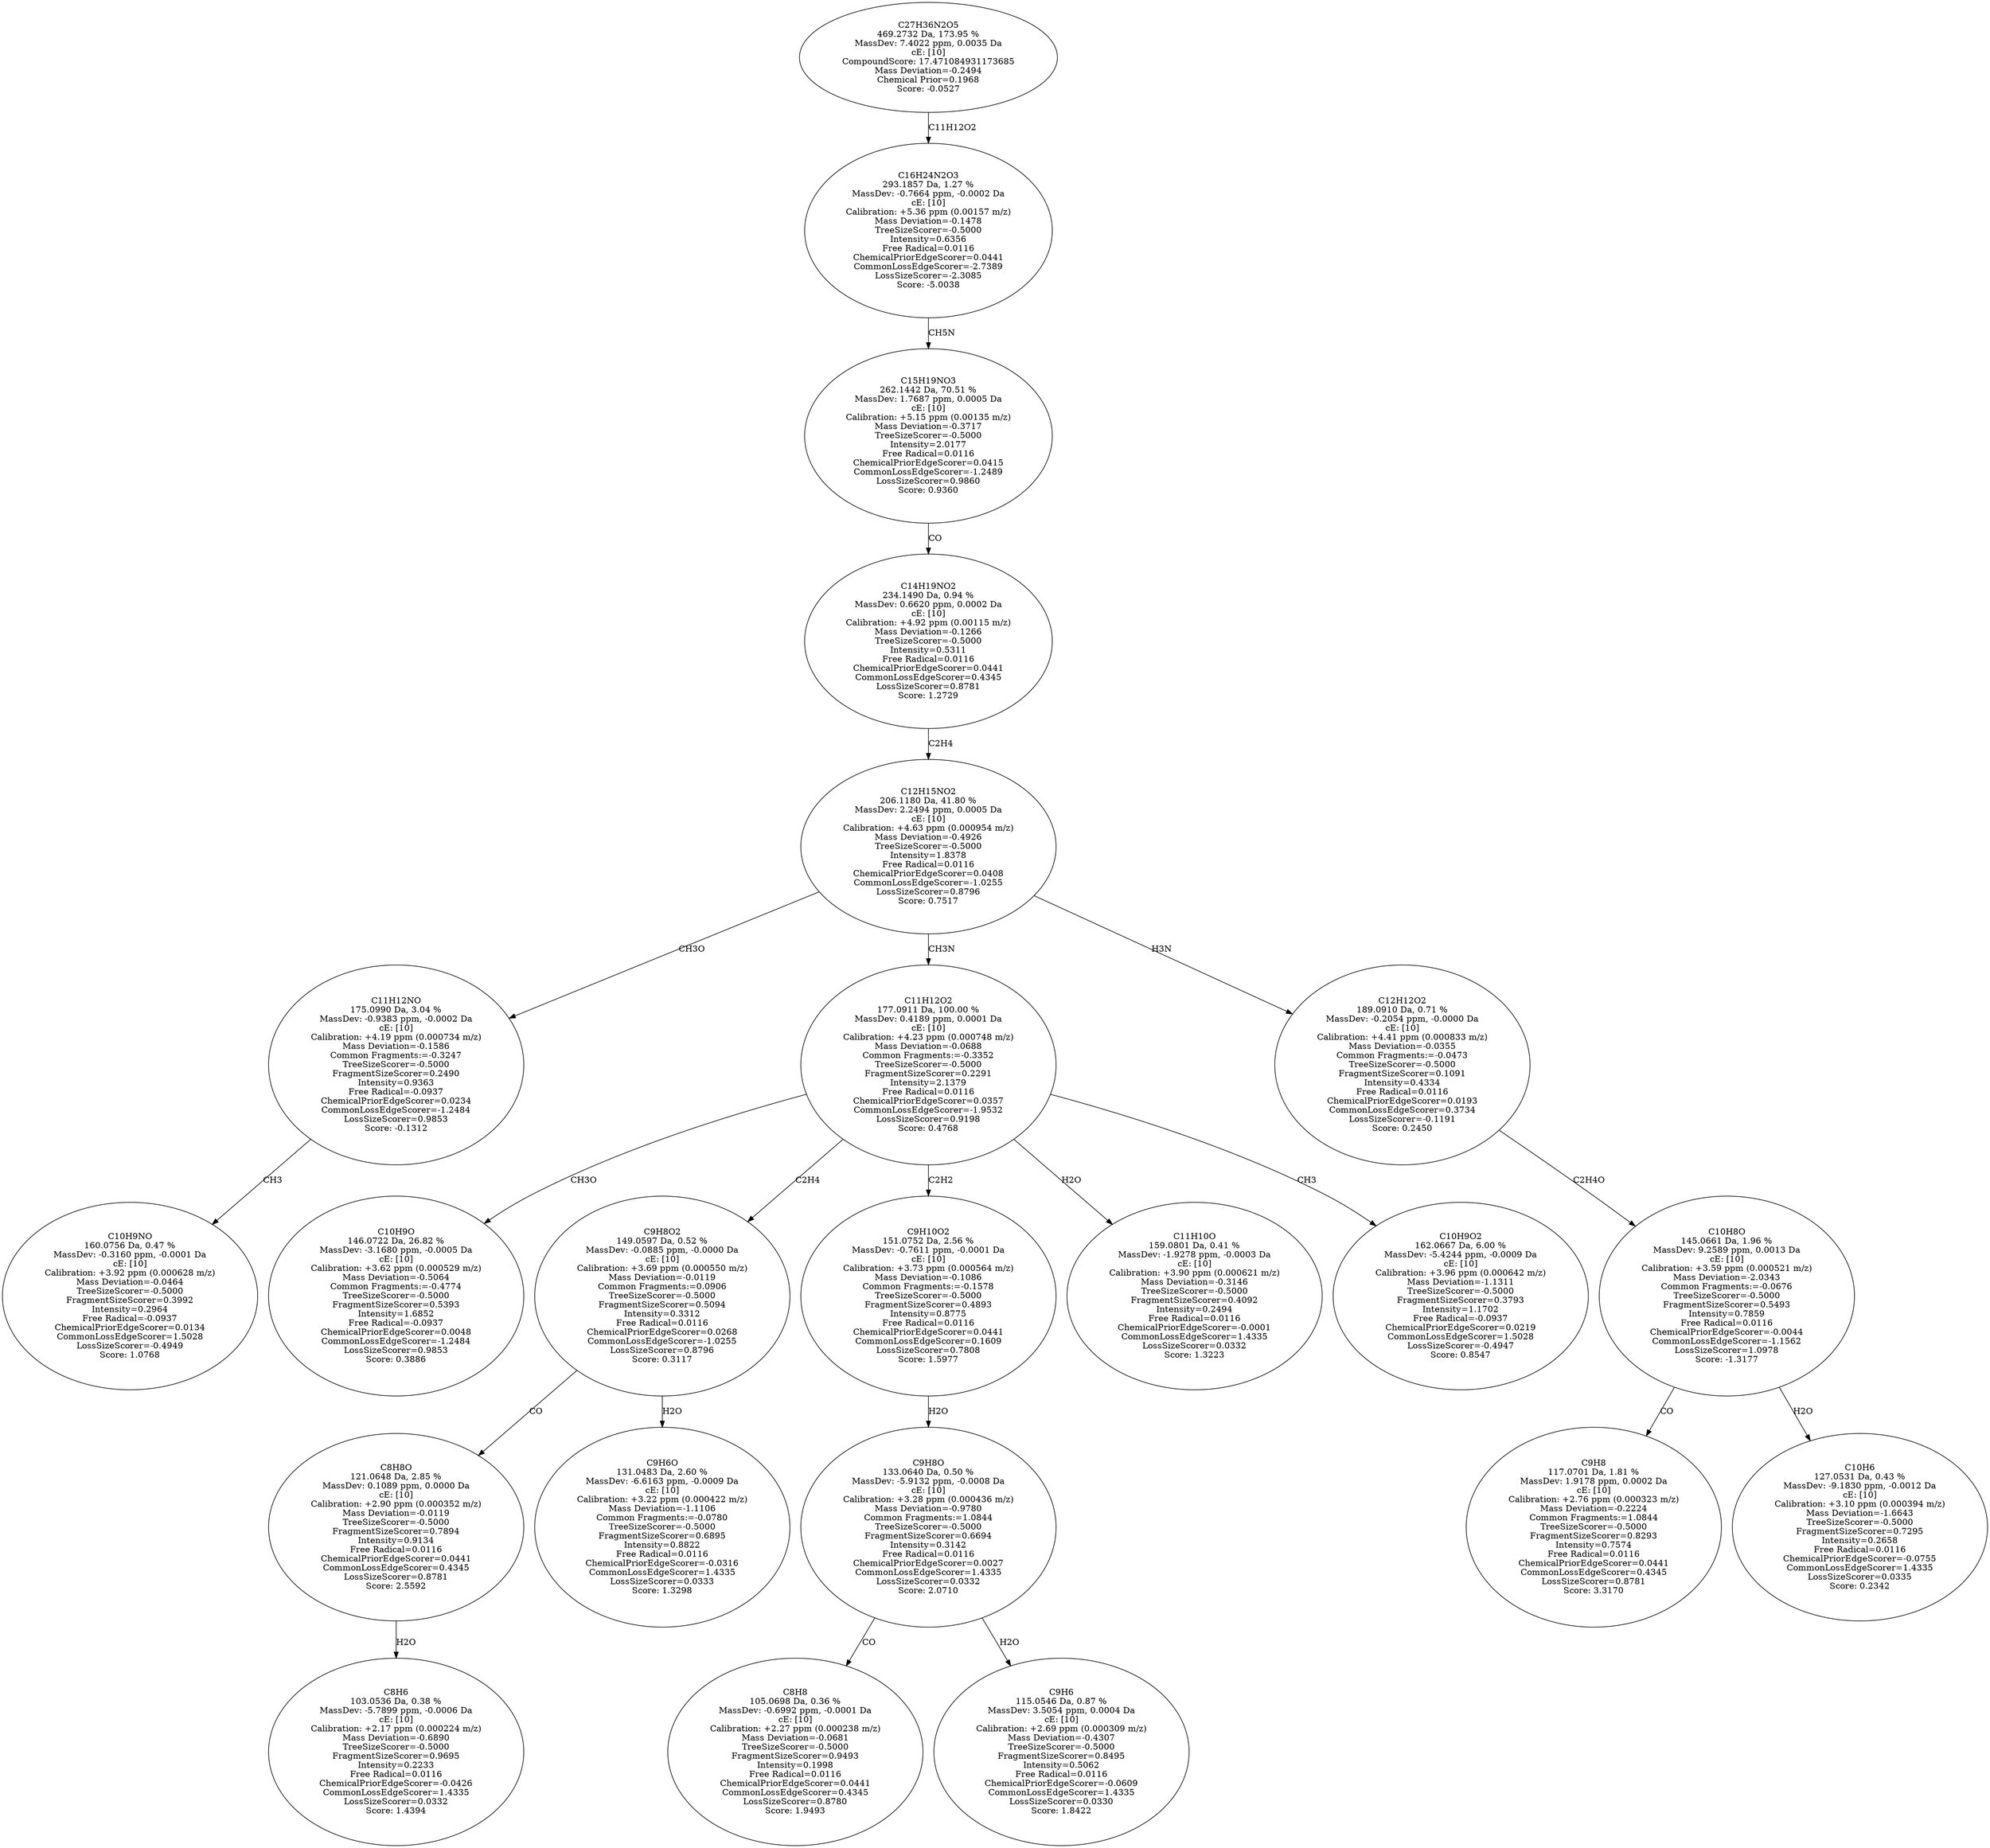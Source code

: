 strict digraph {
v1 [label="C10H9NO\n160.0756 Da, 0.47 %\nMassDev: -0.3160 ppm, -0.0001 Da\ncE: [10]\nCalibration: +3.92 ppm (0.000628 m/z)\nMass Deviation=-0.0464\nTreeSizeScorer=-0.5000\nFragmentSizeScorer=0.3992\nIntensity=0.2964\nFree Radical=-0.0937\nChemicalPriorEdgeScorer=0.0134\nCommonLossEdgeScorer=1.5028\nLossSizeScorer=-0.4949\nScore: 1.0768"];
v2 [label="C11H12NO\n175.0990 Da, 3.04 %\nMassDev: -0.9383 ppm, -0.0002 Da\ncE: [10]\nCalibration: +4.19 ppm (0.000734 m/z)\nMass Deviation=-0.1586\nCommon Fragments:=-0.3247\nTreeSizeScorer=-0.5000\nFragmentSizeScorer=0.2490\nIntensity=0.9363\nFree Radical=-0.0937\nChemicalPriorEdgeScorer=0.0234\nCommonLossEdgeScorer=-1.2484\nLossSizeScorer=0.9853\nScore: -0.1312"];
v3 [label="C10H9O\n146.0722 Da, 26.82 %\nMassDev: -3.1680 ppm, -0.0005 Da\ncE: [10]\nCalibration: +3.62 ppm (0.000529 m/z)\nMass Deviation=-0.5064\nCommon Fragments:=-0.4774\nTreeSizeScorer=-0.5000\nFragmentSizeScorer=0.5393\nIntensity=1.6852\nFree Radical=-0.0937\nChemicalPriorEdgeScorer=0.0048\nCommonLossEdgeScorer=-1.2484\nLossSizeScorer=0.9853\nScore: 0.3886"];
v4 [label="C8H6\n103.0536 Da, 0.38 %\nMassDev: -5.7899 ppm, -0.0006 Da\ncE: [10]\nCalibration: +2.17 ppm (0.000224 m/z)\nMass Deviation=-0.6890\nTreeSizeScorer=-0.5000\nFragmentSizeScorer=0.9695\nIntensity=0.2233\nFree Radical=0.0116\nChemicalPriorEdgeScorer=-0.0426\nCommonLossEdgeScorer=1.4335\nLossSizeScorer=0.0332\nScore: 1.4394"];
v5 [label="C8H8O\n121.0648 Da, 2.85 %\nMassDev: 0.1089 ppm, 0.0000 Da\ncE: [10]\nCalibration: +2.90 ppm (0.000352 m/z)\nMass Deviation=-0.0119\nTreeSizeScorer=-0.5000\nFragmentSizeScorer=0.7894\nIntensity=0.9134\nFree Radical=0.0116\nChemicalPriorEdgeScorer=0.0441\nCommonLossEdgeScorer=0.4345\nLossSizeScorer=0.8781\nScore: 2.5592"];
v6 [label="C9H6O\n131.0483 Da, 2.60 %\nMassDev: -6.6163 ppm, -0.0009 Da\ncE: [10]\nCalibration: +3.22 ppm (0.000422 m/z)\nMass Deviation=-1.1106\nCommon Fragments:=-0.0780\nTreeSizeScorer=-0.5000\nFragmentSizeScorer=0.6895\nIntensity=0.8822\nFree Radical=0.0116\nChemicalPriorEdgeScorer=-0.0316\nCommonLossEdgeScorer=1.4335\nLossSizeScorer=0.0333\nScore: 1.3298"];
v7 [label="C9H8O2\n149.0597 Da, 0.52 %\nMassDev: -0.0885 ppm, -0.0000 Da\ncE: [10]\nCalibration: +3.69 ppm (0.000550 m/z)\nMass Deviation=-0.0119\nCommon Fragments:=0.0906\nTreeSizeScorer=-0.5000\nFragmentSizeScorer=0.5094\nIntensity=0.3312\nFree Radical=0.0116\nChemicalPriorEdgeScorer=0.0268\nCommonLossEdgeScorer=-1.0255\nLossSizeScorer=0.8796\nScore: 0.3117"];
v8 [label="C8H8\n105.0698 Da, 0.36 %\nMassDev: -0.6992 ppm, -0.0001 Da\ncE: [10]\nCalibration: +2.27 ppm (0.000238 m/z)\nMass Deviation=-0.0681\nTreeSizeScorer=-0.5000\nFragmentSizeScorer=0.9493\nIntensity=0.1998\nFree Radical=0.0116\nChemicalPriorEdgeScorer=0.0441\nCommonLossEdgeScorer=0.4345\nLossSizeScorer=0.8780\nScore: 1.9493"];
v9 [label="C9H6\n115.0546 Da, 0.87 %\nMassDev: 3.5054 ppm, 0.0004 Da\ncE: [10]\nCalibration: +2.69 ppm (0.000309 m/z)\nMass Deviation=-0.4307\nTreeSizeScorer=-0.5000\nFragmentSizeScorer=0.8495\nIntensity=0.5062\nFree Radical=0.0116\nChemicalPriorEdgeScorer=-0.0609\nCommonLossEdgeScorer=1.4335\nLossSizeScorer=0.0330\nScore: 1.8422"];
v10 [label="C9H8O\n133.0640 Da, 0.50 %\nMassDev: -5.9132 ppm, -0.0008 Da\ncE: [10]\nCalibration: +3.28 ppm (0.000436 m/z)\nMass Deviation=-0.9780\nCommon Fragments:=1.0844\nTreeSizeScorer=-0.5000\nFragmentSizeScorer=0.6694\nIntensity=0.3142\nFree Radical=0.0116\nChemicalPriorEdgeScorer=0.0027\nCommonLossEdgeScorer=1.4335\nLossSizeScorer=0.0332\nScore: 2.0710"];
v11 [label="C9H10O2\n151.0752 Da, 2.56 %\nMassDev: -0.7611 ppm, -0.0001 Da\ncE: [10]\nCalibration: +3.73 ppm (0.000564 m/z)\nMass Deviation=-0.1086\nCommon Fragments:=-0.1578\nTreeSizeScorer=-0.5000\nFragmentSizeScorer=0.4893\nIntensity=0.8775\nFree Radical=0.0116\nChemicalPriorEdgeScorer=0.0441\nCommonLossEdgeScorer=0.1609\nLossSizeScorer=0.7808\nScore: 1.5977"];
v12 [label="C11H10O\n159.0801 Da, 0.41 %\nMassDev: -1.9278 ppm, -0.0003 Da\ncE: [10]\nCalibration: +3.90 ppm (0.000621 m/z)\nMass Deviation=-0.3146\nTreeSizeScorer=-0.5000\nFragmentSizeScorer=0.4092\nIntensity=0.2494\nFree Radical=0.0116\nChemicalPriorEdgeScorer=-0.0001\nCommonLossEdgeScorer=1.4335\nLossSizeScorer=0.0332\nScore: 1.3223"];
v13 [label="C10H9O2\n162.0667 Da, 6.00 %\nMassDev: -5.4244 ppm, -0.0009 Da\ncE: [10]\nCalibration: +3.96 ppm (0.000642 m/z)\nMass Deviation=-1.1311\nTreeSizeScorer=-0.5000\nFragmentSizeScorer=0.3793\nIntensity=1.1702\nFree Radical=-0.0937\nChemicalPriorEdgeScorer=0.0219\nCommonLossEdgeScorer=1.5028\nLossSizeScorer=-0.4947\nScore: 0.8547"];
v14 [label="C11H12O2\n177.0911 Da, 100.00 %\nMassDev: 0.4189 ppm, 0.0001 Da\ncE: [10]\nCalibration: +4.23 ppm (0.000748 m/z)\nMass Deviation=-0.0688\nCommon Fragments:=-0.3352\nTreeSizeScorer=-0.5000\nFragmentSizeScorer=0.2291\nIntensity=2.1379\nFree Radical=0.0116\nChemicalPriorEdgeScorer=0.0357\nCommonLossEdgeScorer=-1.9532\nLossSizeScorer=0.9198\nScore: 0.4768"];
v15 [label="C9H8\n117.0701 Da, 1.81 %\nMassDev: 1.9178 ppm, 0.0002 Da\ncE: [10]\nCalibration: +2.76 ppm (0.000323 m/z)\nMass Deviation=-0.2224\nCommon Fragments:=1.0844\nTreeSizeScorer=-0.5000\nFragmentSizeScorer=0.8293\nIntensity=0.7574\nFree Radical=0.0116\nChemicalPriorEdgeScorer=0.0441\nCommonLossEdgeScorer=0.4345\nLossSizeScorer=0.8781\nScore: 3.3170"];
v16 [label="C10H6\n127.0531 Da, 0.43 %\nMassDev: -9.1830 ppm, -0.0012 Da\ncE: [10]\nCalibration: +3.10 ppm (0.000394 m/z)\nMass Deviation=-1.6643\nTreeSizeScorer=-0.5000\nFragmentSizeScorer=0.7295\nIntensity=0.2658\nFree Radical=0.0116\nChemicalPriorEdgeScorer=-0.0755\nCommonLossEdgeScorer=1.4335\nLossSizeScorer=0.0335\nScore: 0.2342"];
v17 [label="C10H8O\n145.0661 Da, 1.96 %\nMassDev: 9.2589 ppm, 0.0013 Da\ncE: [10]\nCalibration: +3.59 ppm (0.000521 m/z)\nMass Deviation=-2.0343\nCommon Fragments:=-0.0676\nTreeSizeScorer=-0.5000\nFragmentSizeScorer=0.5493\nIntensity=0.7859\nFree Radical=0.0116\nChemicalPriorEdgeScorer=-0.0044\nCommonLossEdgeScorer=-1.1562\nLossSizeScorer=1.0978\nScore: -1.3177"];
v18 [label="C12H12O2\n189.0910 Da, 0.71 %\nMassDev: -0.2054 ppm, -0.0000 Da\ncE: [10]\nCalibration: +4.41 ppm (0.000833 m/z)\nMass Deviation=-0.0355\nCommon Fragments:=-0.0473\nTreeSizeScorer=-0.5000\nFragmentSizeScorer=0.1091\nIntensity=0.4334\nFree Radical=0.0116\nChemicalPriorEdgeScorer=0.0193\nCommonLossEdgeScorer=0.3734\nLossSizeScorer=-0.1191\nScore: 0.2450"];
v19 [label="C12H15NO2\n206.1180 Da, 41.80 %\nMassDev: 2.2494 ppm, 0.0005 Da\ncE: [10]\nCalibration: +4.63 ppm (0.000954 m/z)\nMass Deviation=-0.4926\nTreeSizeScorer=-0.5000\nIntensity=1.8378\nFree Radical=0.0116\nChemicalPriorEdgeScorer=0.0408\nCommonLossEdgeScorer=-1.0255\nLossSizeScorer=0.8796\nScore: 0.7517"];
v20 [label="C14H19NO2\n234.1490 Da, 0.94 %\nMassDev: 0.6620 ppm, 0.0002 Da\ncE: [10]\nCalibration: +4.92 ppm (0.00115 m/z)\nMass Deviation=-0.1266\nTreeSizeScorer=-0.5000\nIntensity=0.5311\nFree Radical=0.0116\nChemicalPriorEdgeScorer=0.0441\nCommonLossEdgeScorer=0.4345\nLossSizeScorer=0.8781\nScore: 1.2729"];
v21 [label="C15H19NO3\n262.1442 Da, 70.51 %\nMassDev: 1.7687 ppm, 0.0005 Da\ncE: [10]\nCalibration: +5.15 ppm (0.00135 m/z)\nMass Deviation=-0.3717\nTreeSizeScorer=-0.5000\nIntensity=2.0177\nFree Radical=0.0116\nChemicalPriorEdgeScorer=0.0415\nCommonLossEdgeScorer=-1.2489\nLossSizeScorer=0.9860\nScore: 0.9360"];
v22 [label="C16H24N2O3\n293.1857 Da, 1.27 %\nMassDev: -0.7664 ppm, -0.0002 Da\ncE: [10]\nCalibration: +5.36 ppm (0.00157 m/z)\nMass Deviation=-0.1478\nTreeSizeScorer=-0.5000\nIntensity=0.6356\nFree Radical=0.0116\nChemicalPriorEdgeScorer=0.0441\nCommonLossEdgeScorer=-2.7389\nLossSizeScorer=-2.3085\nScore: -5.0038"];
v23 [label="C27H36N2O5\n469.2732 Da, 173.95 %\nMassDev: 7.4022 ppm, 0.0035 Da\ncE: [10]\nCompoundScore: 17.471084931173685\nMass Deviation=-0.2494\nChemical Prior=0.1968\nScore: -0.0527"];
v2 -> v1 [label="CH3"];
v19 -> v2 [label="CH3O"];
v14 -> v3 [label="CH3O"];
v5 -> v4 [label="H2O"];
v7 -> v5 [label="CO"];
v7 -> v6 [label="H2O"];
v14 -> v7 [label="C2H4"];
v10 -> v8 [label="CO"];
v10 -> v9 [label="H2O"];
v11 -> v10 [label="H2O"];
v14 -> v11 [label="C2H2"];
v14 -> v12 [label="H2O"];
v14 -> v13 [label="CH3"];
v19 -> v14 [label="CH3N"];
v17 -> v15 [label="CO"];
v17 -> v16 [label="H2O"];
v18 -> v17 [label="C2H4O"];
v19 -> v18 [label="H3N"];
v20 -> v19 [label="C2H4"];
v21 -> v20 [label="CO"];
v22 -> v21 [label="CH5N"];
v23 -> v22 [label="C11H12O2"];
}